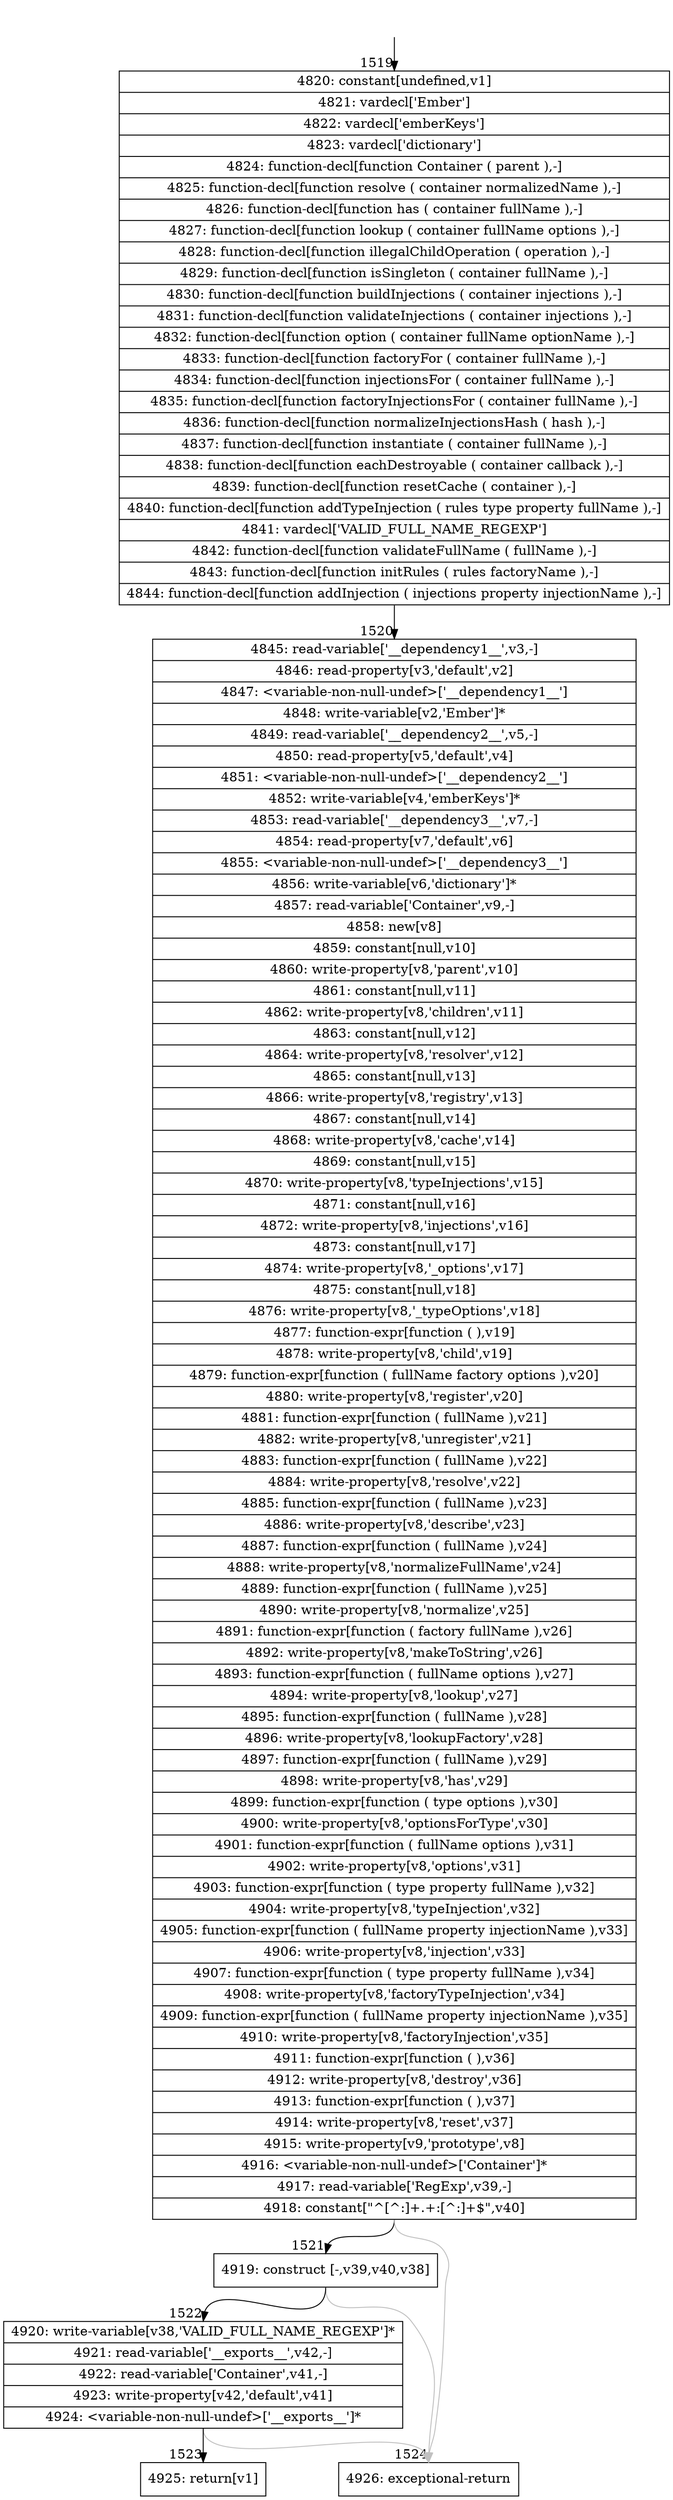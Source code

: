 digraph {
rankdir="TD"
BB_entry71[shape=none,label=""];
BB_entry71 -> BB1519 [tailport=s, headport=n, headlabel="    1519"]
BB1519 [shape=record label="{4820: constant[undefined,v1]|4821: vardecl['Ember']|4822: vardecl['emberKeys']|4823: vardecl['dictionary']|4824: function-decl[function Container ( parent ),-]|4825: function-decl[function resolve ( container normalizedName ),-]|4826: function-decl[function has ( container fullName ),-]|4827: function-decl[function lookup ( container fullName options ),-]|4828: function-decl[function illegalChildOperation ( operation ),-]|4829: function-decl[function isSingleton ( container fullName ),-]|4830: function-decl[function buildInjections ( container injections ),-]|4831: function-decl[function validateInjections ( container injections ),-]|4832: function-decl[function option ( container fullName optionName ),-]|4833: function-decl[function factoryFor ( container fullName ),-]|4834: function-decl[function injectionsFor ( container fullName ),-]|4835: function-decl[function factoryInjectionsFor ( container fullName ),-]|4836: function-decl[function normalizeInjectionsHash ( hash ),-]|4837: function-decl[function instantiate ( container fullName ),-]|4838: function-decl[function eachDestroyable ( container callback ),-]|4839: function-decl[function resetCache ( container ),-]|4840: function-decl[function addTypeInjection ( rules type property fullName ),-]|4841: vardecl['VALID_FULL_NAME_REGEXP']|4842: function-decl[function validateFullName ( fullName ),-]|4843: function-decl[function initRules ( rules factoryName ),-]|4844: function-decl[function addInjection ( injections property injectionName ),-]}" ] 
BB1519 -> BB1520 [tailport=s, headport=n, headlabel="      1520"]
BB1520 [shape=record label="{4845: read-variable['__dependency1__',v3,-]|4846: read-property[v3,'default',v2]|4847: \<variable-non-null-undef\>['__dependency1__']|4848: write-variable[v2,'Ember']*|4849: read-variable['__dependency2__',v5,-]|4850: read-property[v5,'default',v4]|4851: \<variable-non-null-undef\>['__dependency2__']|4852: write-variable[v4,'emberKeys']*|4853: read-variable['__dependency3__',v7,-]|4854: read-property[v7,'default',v6]|4855: \<variable-non-null-undef\>['__dependency3__']|4856: write-variable[v6,'dictionary']*|4857: read-variable['Container',v9,-]|4858: new[v8]|4859: constant[null,v10]|4860: write-property[v8,'parent',v10]|4861: constant[null,v11]|4862: write-property[v8,'children',v11]|4863: constant[null,v12]|4864: write-property[v8,'resolver',v12]|4865: constant[null,v13]|4866: write-property[v8,'registry',v13]|4867: constant[null,v14]|4868: write-property[v8,'cache',v14]|4869: constant[null,v15]|4870: write-property[v8,'typeInjections',v15]|4871: constant[null,v16]|4872: write-property[v8,'injections',v16]|4873: constant[null,v17]|4874: write-property[v8,'_options',v17]|4875: constant[null,v18]|4876: write-property[v8,'_typeOptions',v18]|4877: function-expr[function ( ),v19]|4878: write-property[v8,'child',v19]|4879: function-expr[function ( fullName factory options ),v20]|4880: write-property[v8,'register',v20]|4881: function-expr[function ( fullName ),v21]|4882: write-property[v8,'unregister',v21]|4883: function-expr[function ( fullName ),v22]|4884: write-property[v8,'resolve',v22]|4885: function-expr[function ( fullName ),v23]|4886: write-property[v8,'describe',v23]|4887: function-expr[function ( fullName ),v24]|4888: write-property[v8,'normalizeFullName',v24]|4889: function-expr[function ( fullName ),v25]|4890: write-property[v8,'normalize',v25]|4891: function-expr[function ( factory fullName ),v26]|4892: write-property[v8,'makeToString',v26]|4893: function-expr[function ( fullName options ),v27]|4894: write-property[v8,'lookup',v27]|4895: function-expr[function ( fullName ),v28]|4896: write-property[v8,'lookupFactory',v28]|4897: function-expr[function ( fullName ),v29]|4898: write-property[v8,'has',v29]|4899: function-expr[function ( type options ),v30]|4900: write-property[v8,'optionsForType',v30]|4901: function-expr[function ( fullName options ),v31]|4902: write-property[v8,'options',v31]|4903: function-expr[function ( type property fullName ),v32]|4904: write-property[v8,'typeInjection',v32]|4905: function-expr[function ( fullName property injectionName ),v33]|4906: write-property[v8,'injection',v33]|4907: function-expr[function ( type property fullName ),v34]|4908: write-property[v8,'factoryTypeInjection',v34]|4909: function-expr[function ( fullName property injectionName ),v35]|4910: write-property[v8,'factoryInjection',v35]|4911: function-expr[function ( ),v36]|4912: write-property[v8,'destroy',v36]|4913: function-expr[function ( ),v37]|4914: write-property[v8,'reset',v37]|4915: write-property[v9,'prototype',v8]|4916: \<variable-non-null-undef\>['Container']*|4917: read-variable['RegExp',v39,-]|4918: constant[\"^[^:]+.+:[^:]+$\",v40]}" ] 
BB1520 -> BB1521 [tailport=s, headport=n, headlabel="      1521"]
BB1520 -> BB1524 [tailport=s, headport=n, color=gray, headlabel="      1524"]
BB1521 [shape=record label="{4919: construct [-,v39,v40,v38]}" ] 
BB1521 -> BB1522 [tailport=s, headport=n, headlabel="      1522"]
BB1521 -> BB1524 [tailport=s, headport=n, color=gray]
BB1522 [shape=record label="{4920: write-variable[v38,'VALID_FULL_NAME_REGEXP']*|4921: read-variable['__exports__',v42,-]|4922: read-variable['Container',v41,-]|4923: write-property[v42,'default',v41]|4924: \<variable-non-null-undef\>['__exports__']*}" ] 
BB1522 -> BB1523 [tailport=s, headport=n, headlabel="      1523"]
BB1522 -> BB1524 [tailport=s, headport=n, color=gray]
BB1523 [shape=record label="{4925: return[v1]}" ] 
BB1524 [shape=record label="{4926: exceptional-return}" ] 
//#$~ 2007
}
